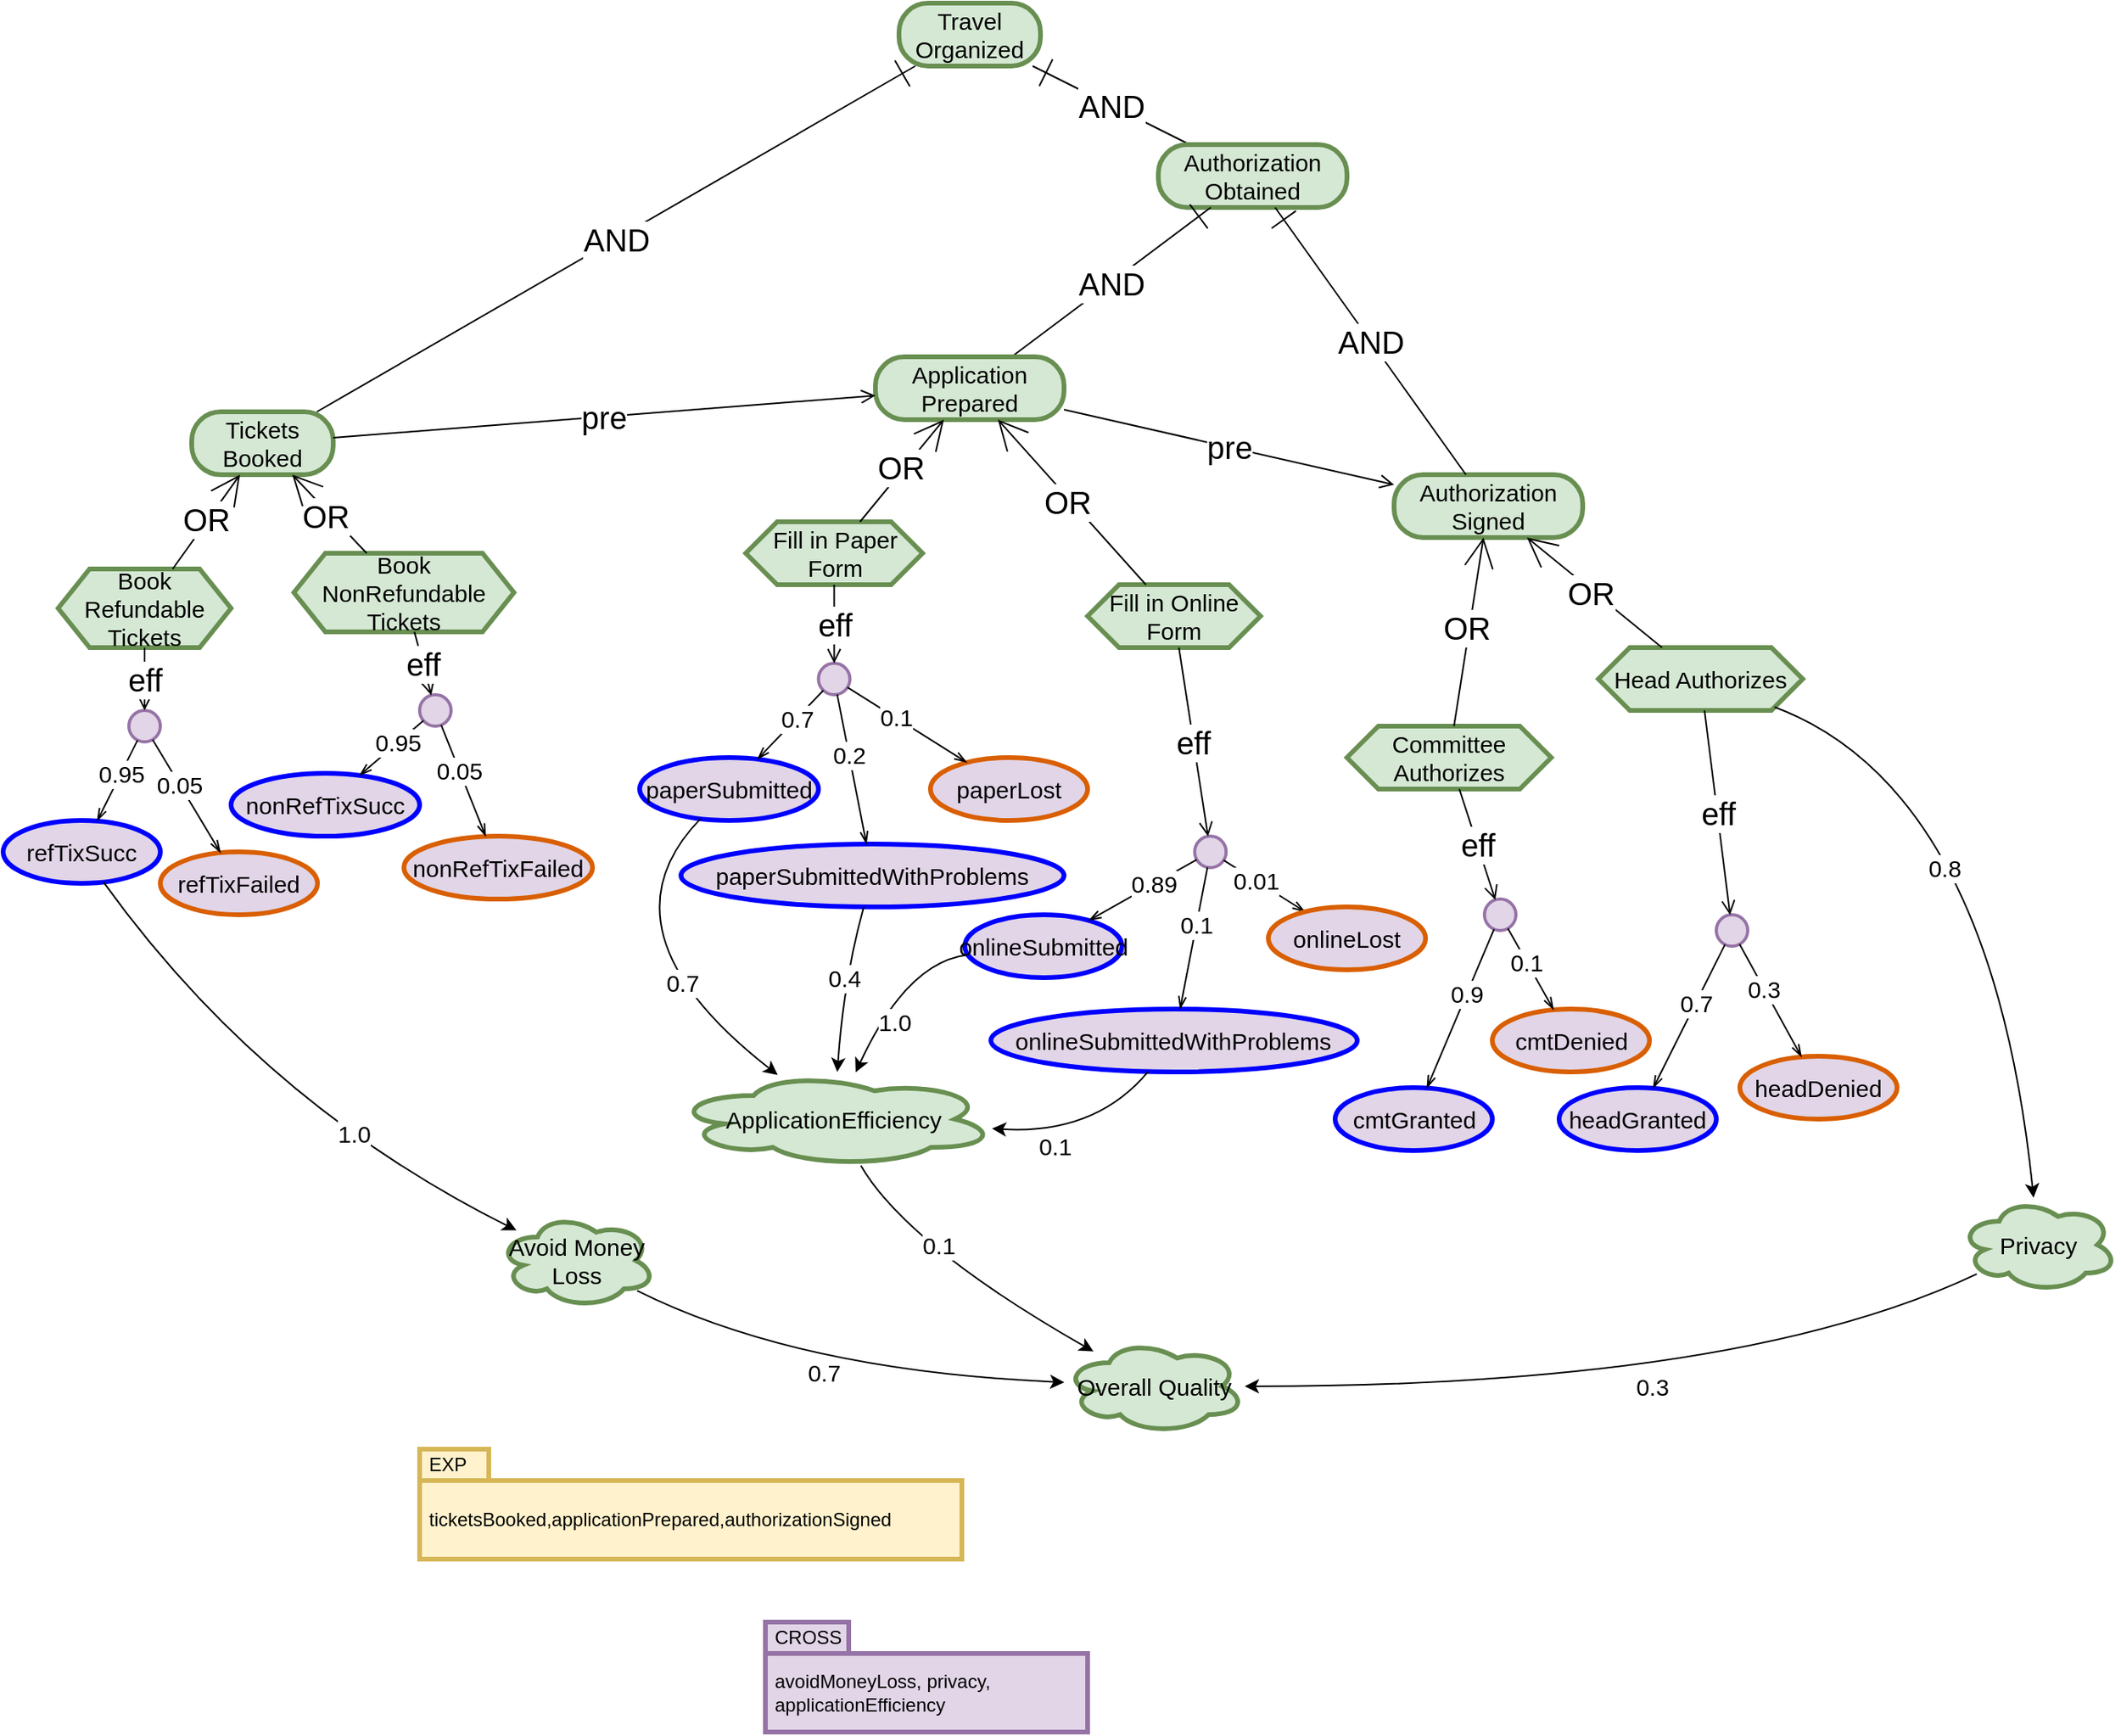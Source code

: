 <mxfile compressed="false" version="28.0.6">
  <diagram id="UxMqaiS_ZeVZrvt0yCDw" name="Page-1">
    <mxGraphModel dx="2510" dy="1709" grid="1" gridSize="10" guides="1" tooltips="1" connect="1" arrows="1" fold="1" page="1" pageScale="1" pageWidth="1100" pageHeight="850" math="0" shadow="0">
      <root>
        <mxCell id="0" />
        <mxCell id="1" parent="0" />
        <object label="Travel Organized" concept="goal" actor="default" runs="1" id="s7Z0I-bON0rsUeWnYovQ-42">
          <mxCell style="rounded=1;whiteSpace=wrap;html=1;arcSize=46;fillColor=#d5e8d4;strokeColor=#688F51;fontSize=15;strokeWidth=3;" parent="1" vertex="1">
            <mxGeometry x="-460" y="-690" width="90" height="40" as="geometry" />
          </mxCell>
        </object>
        <object label="Tickets Booked" concept="goal" actor="default" id="s7Z0I-bON0rsUeWnYovQ-43">
          <mxCell style="rounded=1;whiteSpace=wrap;html=1;arcSize=46;fillColor=#d5e8d4;strokeColor=#688F51;fontSize=15;strokeWidth=3;" parent="1" vertex="1">
            <mxGeometry x="-910" y="-430" width="90" height="40" as="geometry" />
          </mxCell>
        </object>
        <object label="Authorization Signed" concept="goal" actor="default" id="s7Z0I-bON0rsUeWnYovQ-44">
          <mxCell style="rounded=1;whiteSpace=wrap;html=1;arcSize=46;fillColor=#d5e8d4;strokeColor=#688F51;fontSize=15;strokeWidth=3;" parent="1" vertex="1">
            <mxGeometry x="-145" y="-390" width="120" height="40" as="geometry" />
          </mxCell>
        </object>
        <object label="AND" concept="andDecomp" id="s7Z0I-bON0rsUeWnYovQ-45">
          <mxCell style="rounded=0;orthogonalLoop=1;jettySize=auto;html=1;fontSize=20;endArrow=ERone;endFill=0;endSize=17;strokeColor=#000000;" parent="1" source="s7Z0I-bON0rsUeWnYovQ-43" target="s7Z0I-bON0rsUeWnYovQ-42" edge="1">
            <mxGeometry relative="1" as="geometry">
              <mxPoint x="-490" y="-310" as="sourcePoint" />
              <mxPoint x="-490" y="-360" as="targetPoint" />
            </mxGeometry>
          </mxCell>
        </object>
        <object label="AND" concept="andDecomp" id="s7Z0I-bON0rsUeWnYovQ-46">
          <mxCell style="rounded=0;orthogonalLoop=1;jettySize=auto;html=1;fontSize=20;endArrow=ERone;endFill=0;endSize=17;strokeColor=#000000;" parent="1" source="GwjDxypLxjsiFnKEREe--1" target="s7Z0I-bON0rsUeWnYovQ-42" edge="1">
            <mxGeometry relative="1" as="geometry">
              <mxPoint x="-647.778" y="-350" as="sourcePoint" />
              <mxPoint x="-592.222" y="-400" as="targetPoint" />
            </mxGeometry>
          </mxCell>
        </object>
        <object label="Book Refundable Tickets" concept="task" actor="default" id="s7Z0I-bON0rsUeWnYovQ-47">
          <mxCell style="shape=hexagon;perimeter=hexagonPerimeter2;whiteSpace=wrap;html=1;fixedSize=1;strokeWidth=3;fontSize=15;size=20;fillColor=#d5e8d4;strokeColor=#688F51;" parent="1" vertex="1">
            <mxGeometry x="-995" y="-330" width="110" height="50" as="geometry" />
          </mxCell>
        </object>
        <object label="Book NonRefundable Tickets" concept="task" actor="default" id="s7Z0I-bON0rsUeWnYovQ-48">
          <mxCell style="shape=hexagon;perimeter=hexagonPerimeter2;whiteSpace=wrap;html=1;fixedSize=1;strokeWidth=3;fontSize=15;size=20;fillColor=#d5e8d4;strokeColor=#688F51;" parent="1" vertex="1">
            <mxGeometry x="-845" y="-340" width="140" height="50" as="geometry" />
          </mxCell>
        </object>
        <object label="OR" concept="orDecomp" id="s7Z0I-bON0rsUeWnYovQ-49">
          <mxCell style="orthogonalLoop=1;jettySize=auto;html=1;fontSize=20;endArrow=open;endFill=0;endSize=17;strokeColor=#000000;curved=1;" parent="1" source="s7Z0I-bON0rsUeWnYovQ-47" target="s7Z0I-bON0rsUeWnYovQ-43" edge="1">
            <mxGeometry x="0.038" y="2" relative="1" as="geometry">
              <mxPoint x="-815" y="-390" as="sourcePoint" />
              <mxPoint x="-815" y="-450" as="targetPoint" />
              <mxPoint as="offset" />
            </mxGeometry>
          </mxCell>
        </object>
        <object label="OR" concept="orDecomp" id="s7Z0I-bON0rsUeWnYovQ-50">
          <mxCell style="orthogonalLoop=1;jettySize=auto;html=1;fontSize=20;endArrow=open;endFill=0;endSize=17;strokeColor=#000000;curved=1;" parent="1" source="s7Z0I-bON0rsUeWnYovQ-48" target="s7Z0I-bON0rsUeWnYovQ-43" edge="1">
            <mxGeometry x="0.038" y="2" relative="1" as="geometry">
              <mxPoint x="-775" y="-270" as="sourcePoint" />
              <mxPoint x="-869.286" y="-380" as="targetPoint" />
              <mxPoint as="offset" />
            </mxGeometry>
          </mxCell>
        </object>
        <object label="" concept="effectGroup" id="s7Z0I-bON0rsUeWnYovQ-51">
          <mxCell style="ellipse;whiteSpace=wrap;html=1;aspect=fixed;strokeWidth=2;fontSize=15;fillColor=#e1d5e7;strokeColor=#9673a6;" parent="1" vertex="1">
            <mxGeometry x="-950" y="-240" width="20" height="20" as="geometry" />
          </mxCell>
        </object>
        <object label="eff" concept="effectLink" id="s7Z0I-bON0rsUeWnYovQ-52">
          <mxCell style="orthogonalLoop=1;jettySize=auto;html=1;fontSize=20;endArrow=open;endFill=0;endSize=7;elbow=vertical;strokeColor=#000302;" parent="1" source="s7Z0I-bON0rsUeWnYovQ-47" target="s7Z0I-bON0rsUeWnYovQ-51" edge="1">
            <mxGeometry relative="1" as="geometry">
              <mxPoint x="-945" y="-250" as="sourcePoint" />
              <mxPoint x="-1160" y="-395" as="targetPoint" />
            </mxGeometry>
          </mxCell>
        </object>
        <object label="refTixSucc" concept="effect" status="attainment" actor="" id="s7Z0I-bON0rsUeWnYovQ-53">
          <mxCell style="ellipse;whiteSpace=wrap;html=1;strokeWidth=3;fontSize=15;fillColor=#e1d5e7;strokeColor=#0000FF;" parent="1" vertex="1">
            <mxGeometry x="-1030" y="-170" width="100" height="40" as="geometry" />
          </mxCell>
        </object>
        <object label="refTixFailed" concept="effect" status="failure" actor="" id="s7Z0I-bON0rsUeWnYovQ-54">
          <mxCell style="ellipse;whiteSpace=wrap;html=1;strokeWidth=3;fontSize=15;fillColor=#e1d5e7;strokeColor=#d95f02;" parent="1" vertex="1">
            <mxGeometry x="-930" y="-150" width="100" height="40" as="geometry" />
          </mxCell>
        </object>
        <object label="0.95" concept="effectGroupLink" id="s7Z0I-bON0rsUeWnYovQ-55">
          <mxCell style="endArrow=openThin;html=1;fontSize=15;endFill=0;elbow=vertical;curved=1;strokeColor=#000000;" parent="1" source="s7Z0I-bON0rsUeWnYovQ-51" target="s7Z0I-bON0rsUeWnYovQ-53" edge="1">
            <mxGeometry x="-0.2" width="50" height="50" relative="1" as="geometry">
              <mxPoint x="-943.472" y="-221.056" as="sourcePoint" />
              <mxPoint x="-969.194" y="-169.612" as="targetPoint" />
              <mxPoint as="offset" />
            </mxGeometry>
          </mxCell>
        </object>
        <object label="0.05" concept="effectGroupLink" id="s7Z0I-bON0rsUeWnYovQ-56">
          <mxCell style="endArrow=openThin;html=1;fontSize=15;endFill=0;elbow=vertical;curved=1;strokeColor=#000000;" parent="1" source="s7Z0I-bON0rsUeWnYovQ-51" target="s7Z0I-bON0rsUeWnYovQ-54" edge="1">
            <mxGeometry x="-0.2" width="50" height="50" relative="1" as="geometry">
              <mxPoint x="-981.555" y="-127.448" as="sourcePoint" />
              <mxPoint x="-1028.088" y="-74.408" as="targetPoint" />
              <mxPoint as="offset" />
            </mxGeometry>
          </mxCell>
        </object>
        <object label="" concept="effectGroup" id="s7Z0I-bON0rsUeWnYovQ-57">
          <mxCell style="ellipse;whiteSpace=wrap;html=1;aspect=fixed;strokeWidth=2;fontSize=15;fillColor=#e1d5e7;strokeColor=#9673a6;" parent="1" vertex="1">
            <mxGeometry x="-765" y="-250" width="20" height="20" as="geometry" />
          </mxCell>
        </object>
        <object label="eff" concept="effectLink" id="s7Z0I-bON0rsUeWnYovQ-58">
          <mxCell style="orthogonalLoop=1;jettySize=auto;html=1;fontSize=20;endArrow=open;endFill=0;endSize=7;elbow=vertical;strokeColor=#000302;" parent="1" source="s7Z0I-bON0rsUeWnYovQ-48" target="s7Z0I-bON0rsUeWnYovQ-57" edge="1">
            <mxGeometry relative="1" as="geometry">
              <mxPoint x="-715" y="-220" as="sourcePoint" />
              <mxPoint x="-930" y="-365" as="targetPoint" />
            </mxGeometry>
          </mxCell>
        </object>
        <object label="nonRefTixSucc" concept="effect" status="attainment" actor="" id="s7Z0I-bON0rsUeWnYovQ-59">
          <mxCell style="ellipse;whiteSpace=wrap;html=1;strokeWidth=3;fontSize=15;fillColor=#e1d5e7;strokeColor=#0000FF;" parent="1" vertex="1">
            <mxGeometry x="-885" y="-200" width="120" height="40" as="geometry" />
          </mxCell>
        </object>
        <object label="nonRefTixFailed" concept="effect" status="failure" actor="" id="s7Z0I-bON0rsUeWnYovQ-60">
          <mxCell style="ellipse;whiteSpace=wrap;html=1;strokeWidth=3;fontSize=15;fillColor=#e1d5e7;strokeColor=#d95f02;" parent="1" vertex="1">
            <mxGeometry x="-775" y="-160" width="120" height="40" as="geometry" />
          </mxCell>
        </object>
        <object label="0.95" concept="effectGroupLink" id="s7Z0I-bON0rsUeWnYovQ-61">
          <mxCell style="endArrow=openThin;html=1;fontSize=15;endFill=0;elbow=vertical;curved=1;strokeColor=#000000;" parent="1" source="s7Z0I-bON0rsUeWnYovQ-57" target="s7Z0I-bON0rsUeWnYovQ-59" edge="1">
            <mxGeometry x="-0.2" width="50" height="50" relative="1" as="geometry">
              <mxPoint x="-618" y="-135" as="sourcePoint" />
              <mxPoint x="-618" y="-85" as="targetPoint" />
              <mxPoint as="offset" />
            </mxGeometry>
          </mxCell>
        </object>
        <object label="0.05" concept="effectGroupLink" id="s7Z0I-bON0rsUeWnYovQ-62">
          <mxCell style="endArrow=openThin;html=1;fontSize=15;endFill=0;elbow=vertical;curved=1;strokeColor=#000000;" parent="1" source="s7Z0I-bON0rsUeWnYovQ-57" target="s7Z0I-bON0rsUeWnYovQ-60" edge="1">
            <mxGeometry x="-0.2" width="50" height="50" relative="1" as="geometry">
              <mxPoint x="-751.555" y="-97.448" as="sourcePoint" />
              <mxPoint x="-798.088" y="-44.408" as="targetPoint" />
              <mxPoint as="offset" />
            </mxGeometry>
          </mxCell>
        </object>
        <object label="Committee Authorizes" concept="task" actor="default" id="s7Z0I-bON0rsUeWnYovQ-63">
          <mxCell style="shape=hexagon;perimeter=hexagonPerimeter2;whiteSpace=wrap;html=1;fixedSize=1;strokeWidth=3;fontSize=15;size=20;fillColor=#d5e8d4;strokeColor=#688F51;" parent="1" vertex="1">
            <mxGeometry x="-175" y="-230" width="130" height="40" as="geometry" />
          </mxCell>
        </object>
        <object label="Head Authorizes" concept="task" actor="default" id="s7Z0I-bON0rsUeWnYovQ-64">
          <mxCell style="shape=hexagon;perimeter=hexagonPerimeter2;whiteSpace=wrap;html=1;fixedSize=1;strokeWidth=3;fontSize=15;size=20;fillColor=#d5e8d4;strokeColor=#688F51;" parent="1" vertex="1">
            <mxGeometry x="-15" y="-280" width="130" height="40" as="geometry" />
          </mxCell>
        </object>
        <object label="OR" concept="orDecomp" id="s7Z0I-bON0rsUeWnYovQ-65">
          <mxCell style="orthogonalLoop=1;jettySize=auto;html=1;fontSize=20;endArrow=open;endFill=0;endSize=17;strokeColor=#000000;curved=1;" parent="1" source="s7Z0I-bON0rsUeWnYovQ-63" target="s7Z0I-bON0rsUeWnYovQ-44" edge="1">
            <mxGeometry x="0.038" y="2" relative="1" as="geometry">
              <mxPoint x="-593.81" y="-250" as="sourcePoint" />
              <mxPoint x="-650.952" y="-310" as="targetPoint" />
              <mxPoint as="offset" />
            </mxGeometry>
          </mxCell>
        </object>
        <object label="OR" concept="orDecomp" id="s7Z0I-bON0rsUeWnYovQ-66">
          <mxCell style="orthogonalLoop=1;jettySize=auto;html=1;fontSize=20;endArrow=open;endFill=0;endSize=17;strokeColor=#000000;curved=1;" parent="1" source="s7Z0I-bON0rsUeWnYovQ-64" target="s7Z0I-bON0rsUeWnYovQ-44" edge="1">
            <mxGeometry x="0.038" y="2" relative="1" as="geometry">
              <mxPoint x="-334.091" y="-210" as="sourcePoint" />
              <mxPoint x="-330.909" y="-280" as="targetPoint" />
              <mxPoint as="offset" />
            </mxGeometry>
          </mxCell>
        </object>
        <object label="" concept="effectGroup" id="s7Z0I-bON0rsUeWnYovQ-67">
          <mxCell style="ellipse;whiteSpace=wrap;html=1;aspect=fixed;strokeWidth=2;fontSize=15;fillColor=#e1d5e7;strokeColor=#9673a6;" parent="1" vertex="1">
            <mxGeometry x="-87.5" y="-120" width="20" height="20" as="geometry" />
          </mxCell>
        </object>
        <object label="eff" concept="effectLink" id="s7Z0I-bON0rsUeWnYovQ-68">
          <mxCell style="orthogonalLoop=1;jettySize=auto;html=1;fontSize=20;endArrow=open;endFill=0;endSize=7;elbow=vertical;strokeColor=#000302;" parent="1" source="s7Z0I-bON0rsUeWnYovQ-63" target="s7Z0I-bON0rsUeWnYovQ-67" edge="1">
            <mxGeometry relative="1" as="geometry">
              <mxPoint x="-300" y="-120" as="sourcePoint" />
              <mxPoint x="-515" y="-265" as="targetPoint" />
            </mxGeometry>
          </mxCell>
        </object>
        <object label="cmtGranted" concept="effect" status="attainment" actor="" id="s7Z0I-bON0rsUeWnYovQ-69">
          <mxCell style="ellipse;whiteSpace=wrap;html=1;strokeWidth=3;fontSize=15;fillColor=#e1d5e7;strokeColor=#0000FF;" parent="1" vertex="1">
            <mxGeometry x="-182.5" width="100" height="40" as="geometry" />
          </mxCell>
        </object>
        <object label="cmtDenied" concept="effect" status="failure" actor="" id="s7Z0I-bON0rsUeWnYovQ-70">
          <mxCell style="ellipse;whiteSpace=wrap;html=1;strokeWidth=3;fontSize=15;fillColor=#e1d5e7;strokeColor=#d95f02;" parent="1" vertex="1">
            <mxGeometry x="-82.5" y="-50" width="100" height="40" as="geometry" />
          </mxCell>
        </object>
        <object label="0.9" concept="effectGroupLink" id="s7Z0I-bON0rsUeWnYovQ-71">
          <mxCell style="endArrow=openThin;html=1;fontSize=15;endFill=0;elbow=vertical;curved=1;strokeColor=#000000;" parent="1" source="s7Z0I-bON0rsUeWnYovQ-67" target="s7Z0I-bON0rsUeWnYovQ-69" edge="1">
            <mxGeometry x="-0.2" width="50" height="50" relative="1" as="geometry">
              <mxPoint x="109.5" y="-35" as="sourcePoint" />
              <mxPoint x="109.5" y="15" as="targetPoint" />
              <mxPoint as="offset" />
            </mxGeometry>
          </mxCell>
        </object>
        <object label="0.1" concept="effectGroupLink" id="s7Z0I-bON0rsUeWnYovQ-72">
          <mxCell style="endArrow=openThin;html=1;fontSize=15;endFill=0;elbow=vertical;curved=1;strokeColor=#000000;" parent="1" source="s7Z0I-bON0rsUeWnYovQ-67" target="s7Z0I-bON0rsUeWnYovQ-70" edge="1">
            <mxGeometry x="-0.2" width="50" height="50" relative="1" as="geometry">
              <mxPoint x="-24.055" y="2.552" as="sourcePoint" />
              <mxPoint x="-70.588" y="55.592" as="targetPoint" />
              <mxPoint as="offset" />
            </mxGeometry>
          </mxCell>
        </object>
        <object label="" concept="effectGroup" id="s7Z0I-bON0rsUeWnYovQ-73">
          <mxCell style="ellipse;whiteSpace=wrap;html=1;aspect=fixed;strokeWidth=2;fontSize=15;fillColor=#e1d5e7;strokeColor=#9673a6;" parent="1" vertex="1">
            <mxGeometry x="60" y="-110" width="20" height="20" as="geometry" />
          </mxCell>
        </object>
        <object label="eff" concept="effectLink" id="s7Z0I-bON0rsUeWnYovQ-74">
          <mxCell style="orthogonalLoop=1;jettySize=auto;html=1;fontSize=20;endArrow=open;endFill=0;endSize=7;elbow=vertical;strokeColor=#000302;" parent="1" source="s7Z0I-bON0rsUeWnYovQ-64" target="s7Z0I-bON0rsUeWnYovQ-73" edge="1">
            <mxGeometry relative="1" as="geometry">
              <mxPoint x="-100" y="-200" as="sourcePoint" />
              <mxPoint x="-315" y="-345" as="targetPoint" />
            </mxGeometry>
          </mxCell>
        </object>
        <object label="headGranted" concept="effect" status="attainment" actor="" id="s7Z0I-bON0rsUeWnYovQ-75">
          <mxCell style="ellipse;whiteSpace=wrap;html=1;strokeWidth=3;fontSize=15;fillColor=#e1d5e7;strokeColor=#0000FF;" parent="1" vertex="1">
            <mxGeometry x="-40" width="100" height="40" as="geometry" />
          </mxCell>
        </object>
        <object label="headDenied" concept="effect" status="failure" actor="" id="s7Z0I-bON0rsUeWnYovQ-76">
          <mxCell style="ellipse;whiteSpace=wrap;html=1;strokeWidth=3;fontSize=15;fillColor=#e1d5e7;strokeColor=#d95f02;" parent="1" vertex="1">
            <mxGeometry x="75" y="-20" width="100" height="40" as="geometry" />
          </mxCell>
        </object>
        <object label="0.7" concept="effectGroupLink" id="s7Z0I-bON0rsUeWnYovQ-77">
          <mxCell style="endArrow=openThin;html=1;fontSize=15;endFill=0;elbow=vertical;curved=1;strokeColor=#000000;" parent="1" source="s7Z0I-bON0rsUeWnYovQ-73" target="s7Z0I-bON0rsUeWnYovQ-75" edge="1">
            <mxGeometry x="-0.2" width="50" height="50" relative="1" as="geometry">
              <mxPoint x="-123" y="-65" as="sourcePoint" />
              <mxPoint x="-123" y="-15" as="targetPoint" />
              <mxPoint as="offset" />
            </mxGeometry>
          </mxCell>
        </object>
        <object label="0.3" concept="effectGroupLink" id="s7Z0I-bON0rsUeWnYovQ-78">
          <mxCell style="endArrow=openThin;html=1;fontSize=15;endFill=0;elbow=vertical;curved=1;strokeColor=#000000;" parent="1" source="s7Z0I-bON0rsUeWnYovQ-73" target="s7Z0I-bON0rsUeWnYovQ-76" edge="1">
            <mxGeometry x="-0.2" width="50" height="50" relative="1" as="geometry">
              <mxPoint x="-256.555" y="-27.448" as="sourcePoint" />
              <mxPoint x="-303.088" y="25.592" as="targetPoint" />
              <mxPoint as="offset" />
            </mxGeometry>
          </mxCell>
        </object>
        <object label="Avoid Money Loss" concept="quality" actor="default" id="s7Z0I-bON0rsUeWnYovQ-84">
          <mxCell style="ellipse;shape=cloud;whiteSpace=wrap;html=1;strokeWidth=3;fontSize=15;fillColor=#d5e8d4;strokeColor=#688F51;" parent="1" vertex="1">
            <mxGeometry x="-715" y="80" width="100" height="60" as="geometry" />
          </mxCell>
        </object>
        <object label="1.0" concept="contributionLink" id="s7Z0I-bON0rsUeWnYovQ-85">
          <mxCell style="endArrow=classic;html=1;fontSize=15;elbow=vertical;curved=1;strokeColor=#000000;" parent="1" source="s7Z0I-bON0rsUeWnYovQ-53" target="s7Z0I-bON0rsUeWnYovQ-84" edge="1">
            <mxGeometry x="0.32" y="9" relative="1" as="geometry">
              <mxPoint x="-540" y="20.095" as="sourcePoint" />
              <mxPoint x="-486.683" y="20.029" as="targetPoint" />
              <Array as="points">
                <mxPoint x="-865" y="10" />
              </Array>
              <mxPoint as="offset" />
            </mxGeometry>
          </mxCell>
        </object>
        <object label="Privacy" concept="quality" actor="default" id="s7Z0I-bON0rsUeWnYovQ-86">
          <mxCell style="ellipse;shape=cloud;whiteSpace=wrap;html=1;strokeWidth=3;fontSize=15;fillColor=#d5e8d4;strokeColor=#688F51;" parent="1" vertex="1">
            <mxGeometry x="215" y="70" width="100" height="60" as="geometry" />
          </mxCell>
        </object>
        <object label="0.8" concept="contributionLink" id="s7Z0I-bON0rsUeWnYovQ-87">
          <mxCell style="endArrow=classic;html=1;fontSize=15;elbow=vertical;curved=1;strokeColor=#000000;" parent="1" source="s7Z0I-bON0rsUeWnYovQ-64" target="s7Z0I-bON0rsUeWnYovQ-86" edge="1">
            <mxGeometry x="-0.051" y="-35" relative="1" as="geometry">
              <mxPoint x="-110" y="40" as="sourcePoint" />
              <mxPoint x="-655" y="60" as="targetPoint" />
              <Array as="points">
                <mxPoint x="235" y="-190" />
              </Array>
              <mxPoint as="offset" />
            </mxGeometry>
          </mxCell>
        </object>
        <object label="Overall Quality" concept="quality" actor="default" id="s7Z0I-bON0rsUeWnYovQ-89">
          <mxCell style="ellipse;shape=cloud;whiteSpace=wrap;html=1;strokeWidth=3;fontSize=15;fillColor=#d5e8d4;strokeColor=#688F51;" parent="1" vertex="1">
            <mxGeometry x="-355" y="160" width="115" height="60" as="geometry" />
          </mxCell>
        </object>
        <object label="0.7" concept="contributionLink" id="s7Z0I-bON0rsUeWnYovQ-90">
          <mxCell style="endArrow=classic;html=1;fontSize=15;elbow=vertical;curved=1;strokeColor=#000000;" parent="1" source="s7Z0I-bON0rsUeWnYovQ-84" target="s7Z0I-bON0rsUeWnYovQ-89" edge="1">
            <mxGeometry x="-0.077" relative="1" as="geometry">
              <mxPoint x="-380" y="20.095" as="sourcePoint" />
              <mxPoint x="-326.683" y="20.029" as="targetPoint" />
              <Array as="points">
                <mxPoint x="-525" y="180" />
              </Array>
              <mxPoint as="offset" />
            </mxGeometry>
          </mxCell>
        </object>
        <object label="0.3" concept="contributionLink" id="s7Z0I-bON0rsUeWnYovQ-91">
          <mxCell style="endArrow=classic;html=1;fontSize=15;elbow=vertical;curved=1;strokeColor=#000000;" parent="1" source="s7Z0I-bON0rsUeWnYovQ-86" target="s7Z0I-bON0rsUeWnYovQ-89" edge="1">
            <mxGeometry x="-0.077" relative="1" as="geometry">
              <mxPoint x="-571.552" y="82.299" as="sourcePoint" />
              <mxPoint x="-465" y="110" as="targetPoint" />
              <Array as="points">
                <mxPoint x="75" y="190" />
              </Array>
              <mxPoint as="offset" />
            </mxGeometry>
          </mxCell>
        </object>
        <object label="Authorization Obtained" concept="goal" actor="default" id="GwjDxypLxjsiFnKEREe--1">
          <mxCell style="rounded=1;whiteSpace=wrap;html=1;arcSize=46;fillColor=#d5e8d4;strokeColor=#688F51;fontSize=15;strokeWidth=3;" parent="1" vertex="1">
            <mxGeometry x="-295" y="-600" width="120" height="40" as="geometry" />
          </mxCell>
        </object>
        <object label="AND" concept="andDecomp" id="GwjDxypLxjsiFnKEREe--2">
          <mxCell style="rounded=0;orthogonalLoop=1;jettySize=auto;html=1;fontSize=20;endArrow=ERone;endFill=0;endSize=17;strokeColor=#000000;" parent="1" source="s7Z0I-bON0rsUeWnYovQ-44" target="GwjDxypLxjsiFnKEREe--1" edge="1">
            <mxGeometry relative="1" as="geometry">
              <mxPoint x="-300.0" y="-480" as="sourcePoint" />
              <mxPoint x="-420" y="-523.636" as="targetPoint" />
            </mxGeometry>
          </mxCell>
        </object>
        <object label="AND" concept="andDecomp" id="GwjDxypLxjsiFnKEREe--3">
          <mxCell style="rounded=0;orthogonalLoop=1;jettySize=auto;html=1;fontSize=20;endArrow=ERone;endFill=0;endSize=17;strokeColor=#000000;" parent="1" source="GwjDxypLxjsiFnKEREe--4" target="GwjDxypLxjsiFnKEREe--1" edge="1">
            <mxGeometry relative="1" as="geometry">
              <mxPoint x="-335" y="-370" as="sourcePoint" />
              <mxPoint x="-455" y="-420" as="targetPoint" />
            </mxGeometry>
          </mxCell>
        </object>
        <object label="Application Prepared" concept="goal" actor="default" id="GwjDxypLxjsiFnKEREe--4">
          <mxCell style="rounded=1;whiteSpace=wrap;html=1;arcSize=46;fillColor=#d5e8d4;strokeColor=#688F51;fontSize=15;strokeWidth=3;" parent="1" vertex="1">
            <mxGeometry x="-475" y="-465" width="120" height="40" as="geometry" />
          </mxCell>
        </object>
        <object label="Fill in Paper Form" concept="task" actor="default" id="GwjDxypLxjsiFnKEREe--5">
          <mxCell style="shape=hexagon;perimeter=hexagonPerimeter2;whiteSpace=wrap;html=1;fixedSize=1;strokeWidth=3;fontSize=15;size=20;fillColor=#d5e8d4;strokeColor=#688F51;" parent="1" vertex="1">
            <mxGeometry x="-557.5" y="-360" width="112.5" height="40" as="geometry" />
          </mxCell>
        </object>
        <object label="Fill in Online Form" concept="task" actor="default" id="GwjDxypLxjsiFnKEREe--6">
          <mxCell style="shape=hexagon;perimeter=hexagonPerimeter2;whiteSpace=wrap;html=1;fixedSize=1;strokeWidth=3;fontSize=15;size=20;fillColor=#d5e8d4;strokeColor=#688F51;" parent="1" vertex="1">
            <mxGeometry x="-340" y="-320" width="110" height="40" as="geometry" />
          </mxCell>
        </object>
        <object label="OR" concept="orDecomp" id="GwjDxypLxjsiFnKEREe--7">
          <mxCell style="orthogonalLoop=1;jettySize=auto;html=1;fontSize=20;endArrow=open;endFill=0;endSize=17;strokeColor=#000000;curved=1;" parent="1" source="GwjDxypLxjsiFnKEREe--5" target="GwjDxypLxjsiFnKEREe--4" edge="1">
            <mxGeometry x="0.038" y="2" relative="1" as="geometry">
              <mxPoint x="-166.364" y="-230" as="sourcePoint" />
              <mxPoint x="-118.636" y="-300" as="targetPoint" />
              <mxPoint as="offset" />
            </mxGeometry>
          </mxCell>
        </object>
        <object label="OR" concept="orDecomp" id="GwjDxypLxjsiFnKEREe--8">
          <mxCell style="orthogonalLoop=1;jettySize=auto;html=1;fontSize=20;endArrow=open;endFill=0;endSize=17;strokeColor=#000000;curved=1;" parent="1" source="GwjDxypLxjsiFnKEREe--6" target="GwjDxypLxjsiFnKEREe--4" edge="1">
            <mxGeometry x="0.038" y="2" relative="1" as="geometry">
              <mxPoint x="-400.312" y="-270" as="sourcePoint" />
              <mxPoint x="-363.438" y="-310" as="targetPoint" />
              <mxPoint as="offset" />
            </mxGeometry>
          </mxCell>
        </object>
        <object label="" concept="effectGroup" id="GwjDxypLxjsiFnKEREe--9">
          <mxCell style="ellipse;whiteSpace=wrap;html=1;aspect=fixed;strokeWidth=2;fontSize=15;fillColor=#e1d5e7;strokeColor=#9673a6;" parent="1" vertex="1">
            <mxGeometry x="-511.25" y="-270" width="20" height="20" as="geometry" />
          </mxCell>
        </object>
        <object label="eff" concept="effectLink" id="GwjDxypLxjsiFnKEREe--10">
          <mxCell style="orthogonalLoop=1;jettySize=auto;html=1;fontSize=20;endArrow=open;endFill=0;endSize=7;elbow=vertical;strokeColor=#000302;rounded=0;" parent="1" source="GwjDxypLxjsiFnKEREe--5" target="GwjDxypLxjsiFnKEREe--9" edge="1">
            <mxGeometry relative="1" as="geometry">
              <mxPoint x="-455" y="-280" as="sourcePoint" />
              <mxPoint x="-670" y="-425" as="targetPoint" />
            </mxGeometry>
          </mxCell>
        </object>
        <object label="paperSubmitted" concept="effect" status="attainment" actor="" id="GwjDxypLxjsiFnKEREe--11">
          <mxCell style="ellipse;whiteSpace=wrap;html=1;strokeWidth=3;fontSize=15;fillColor=#e1d5e7;strokeColor=#0000FF;" parent="1" vertex="1">
            <mxGeometry x="-625" y="-210" width="113.75" height="40" as="geometry" />
          </mxCell>
        </object>
        <object label="paperLost" concept="effect" status="failure" actor="" id="GwjDxypLxjsiFnKEREe--12">
          <mxCell style="ellipse;whiteSpace=wrap;html=1;strokeWidth=3;fontSize=15;fillColor=#e1d5e7;strokeColor=#d95f02;" parent="1" vertex="1">
            <mxGeometry x="-440" y="-210" width="100" height="40" as="geometry" />
          </mxCell>
        </object>
        <object label="0.7" concept="effectGroupLink" id="GwjDxypLxjsiFnKEREe--13">
          <mxCell style="endArrow=openThin;html=1;fontSize=15;endFill=0;elbow=vertical;strokeColor=#000000;rounded=0;" parent="1" source="GwjDxypLxjsiFnKEREe--9" target="GwjDxypLxjsiFnKEREe--11" edge="1">
            <mxGeometry x="-0.2" width="50" height="50" relative="1" as="geometry">
              <mxPoint x="-358" y="-195" as="sourcePoint" />
              <mxPoint x="-358" y="-145" as="targetPoint" />
              <mxPoint as="offset" />
            </mxGeometry>
          </mxCell>
        </object>
        <object label="0.1" concept="effectGroupLink" id="GwjDxypLxjsiFnKEREe--14">
          <mxCell style="endArrow=openThin;html=1;fontSize=15;endFill=0;elbow=vertical;strokeColor=#000000;rounded=0;" parent="1" source="GwjDxypLxjsiFnKEREe--9" target="GwjDxypLxjsiFnKEREe--12" edge="1">
            <mxGeometry x="-0.2" width="50" height="50" relative="1" as="geometry">
              <mxPoint x="-491.555" y="-157.448" as="sourcePoint" />
              <mxPoint x="-538.088" y="-104.408" as="targetPoint" />
              <mxPoint as="offset" />
            </mxGeometry>
          </mxCell>
        </object>
        <object label="ApplicationEfficiency" concept="quality" actor="default" id="GwjDxypLxjsiFnKEREe--15">
          <mxCell style="ellipse;shape=cloud;whiteSpace=wrap;html=1;strokeWidth=3;fontSize=15;fillColor=#d5e8d4;strokeColor=#688F51;" parent="1" vertex="1">
            <mxGeometry x="-603.75" y="-10" width="205" height="60" as="geometry" />
          </mxCell>
        </object>
        <object label="" concept="effectGroup" id="GwjDxypLxjsiFnKEREe--16">
          <mxCell style="ellipse;whiteSpace=wrap;html=1;aspect=fixed;strokeWidth=2;fontSize=15;fillColor=#e1d5e7;strokeColor=#9673a6;" parent="1" vertex="1">
            <mxGeometry x="-271.87" y="-160" width="20" height="20" as="geometry" />
          </mxCell>
        </object>
        <object label="eff" concept="effectLink" id="GwjDxypLxjsiFnKEREe--17">
          <mxCell style="orthogonalLoop=1;jettySize=auto;html=1;fontSize=20;endArrow=open;endFill=0;endSize=7;elbow=vertical;strokeColor=#000302;rounded=0;" parent="1" source="GwjDxypLxjsiFnKEREe--6" target="GwjDxypLxjsiFnKEREe--16" edge="1">
            <mxGeometry relative="1" as="geometry">
              <mxPoint x="-261.87" y="-220" as="sourcePoint" />
              <mxPoint x="-476.87" y="-365" as="targetPoint" />
            </mxGeometry>
          </mxCell>
        </object>
        <object label="onlineSubmitted" concept="effect" status="attainment" actor="" id="GwjDxypLxjsiFnKEREe--18">
          <mxCell style="ellipse;whiteSpace=wrap;html=1;strokeWidth=3;fontSize=15;fillColor=#e1d5e7;strokeColor=#0000FF;" parent="1" vertex="1">
            <mxGeometry x="-418.12" y="-110" width="100" height="40" as="geometry" />
          </mxCell>
        </object>
        <object label="0.89" concept="effectGroupLink" id="GwjDxypLxjsiFnKEREe--20">
          <mxCell style="endArrow=openThin;html=1;fontSize=15;endFill=0;elbow=vertical;strokeColor=#000000;rounded=0;" parent="1" source="GwjDxypLxjsiFnKEREe--16" target="GwjDxypLxjsiFnKEREe--18" edge="1">
            <mxGeometry x="-0.2" width="50" height="50" relative="1" as="geometry">
              <mxPoint x="-164.87" y="-135" as="sourcePoint" />
              <mxPoint x="-164.87" y="-85" as="targetPoint" />
              <mxPoint as="offset" />
            </mxGeometry>
          </mxCell>
        </object>
        <object label="0.01" concept="effectGroupLink" id="GwjDxypLxjsiFnKEREe--21">
          <mxCell style="endArrow=openThin;html=1;fontSize=15;endFill=0;elbow=vertical;strokeColor=#000000;rounded=0;" parent="1" source="GwjDxypLxjsiFnKEREe--16" target="GwjDxypLxjsiFnKEREe--19" edge="1">
            <mxGeometry x="-0.2" width="50" height="50" relative="1" as="geometry">
              <mxPoint x="-298.425" y="-97.448" as="sourcePoint" />
              <mxPoint x="-344.958" y="-44.408" as="targetPoint" />
              <mxPoint as="offset" />
            </mxGeometry>
          </mxCell>
        </object>
        <object label="onlineSubmittedWithProblems" concept="effect" status="attainment" actor="" id="GwjDxypLxjsiFnKEREe--22">
          <mxCell style="ellipse;whiteSpace=wrap;html=1;strokeWidth=3;fontSize=15;fillColor=#e1d5e7;strokeColor=#0000FF;" parent="1" vertex="1">
            <mxGeometry x="-401.56" y="-50" width="233.13" height="40" as="geometry" />
          </mxCell>
        </object>
        <object label="0.1" concept="effectGroupLink" id="GwjDxypLxjsiFnKEREe--23">
          <mxCell style="endArrow=openThin;html=1;fontSize=15;endFill=0;elbow=vertical;strokeColor=#000000;rounded=0;" parent="1" source="GwjDxypLxjsiFnKEREe--16" target="GwjDxypLxjsiFnKEREe--22" edge="1">
            <mxGeometry x="-0.2" width="50" height="50" relative="1" as="geometry">
              <mxPoint x="-265" y="-120" as="sourcePoint" />
              <mxPoint x="-329.264" y="-96.333" as="targetPoint" />
              <mxPoint as="offset" />
            </mxGeometry>
          </mxCell>
        </object>
        <object label="paperSubmittedWithProblems" concept="effect" status="attainment" actor="" id="GwjDxypLxjsiFnKEREe--24">
          <mxCell style="ellipse;whiteSpace=wrap;html=1;strokeWidth=3;fontSize=15;fillColor=#e1d5e7;strokeColor=#0000FF;" parent="1" vertex="1">
            <mxGeometry x="-598.75" y="-155" width="243.75" height="40" as="geometry" />
          </mxCell>
        </object>
        <object label="0.2" concept="effectGroupLink" id="GwjDxypLxjsiFnKEREe--25">
          <mxCell style="endArrow=openThin;html=1;fontSize=15;endFill=0;elbow=vertical;strokeColor=#000000;rounded=0;" parent="1" source="GwjDxypLxjsiFnKEREe--9" target="GwjDxypLxjsiFnKEREe--24" edge="1">
            <mxGeometry x="-0.2" width="50" height="50" relative="1" as="geometry">
              <mxPoint x="-498.15" y="-242.762" as="sourcePoint" />
              <mxPoint x="-540.063" y="-198.965" as="targetPoint" />
              <mxPoint as="offset" />
            </mxGeometry>
          </mxCell>
        </object>
        <object label="onlineLost" concept="effect" status="failure" actor="" id="GwjDxypLxjsiFnKEREe--19">
          <mxCell style="ellipse;whiteSpace=wrap;html=1;strokeWidth=3;fontSize=15;fillColor=#e1d5e7;strokeColor=#d95f02;" parent="1" vertex="1">
            <mxGeometry x="-225" y="-115" width="100" height="40" as="geometry" />
          </mxCell>
        </object>
        <object label="0.7" concept="contributionLink" id="GwjDxypLxjsiFnKEREe--27">
          <mxCell style="endArrow=classic;html=1;fontSize=15;elbow=vertical;curved=1;strokeColor=#000000;" parent="1" source="GwjDxypLxjsiFnKEREe--11" target="GwjDxypLxjsiFnKEREe--15" edge="1">
            <mxGeometry x="0.32" y="9" relative="1" as="geometry">
              <mxPoint x="-515" y="-80" as="sourcePoint" />
              <mxPoint x="-653.312" y="52.27" as="targetPoint" />
              <Array as="points">
                <mxPoint x="-655" y="-100" />
              </Array>
              <mxPoint as="offset" />
            </mxGeometry>
          </mxCell>
        </object>
        <object label="0.4" concept="contributionLink" id="GwjDxypLxjsiFnKEREe--28">
          <mxCell style="endArrow=classic;html=1;fontSize=15;elbow=vertical;curved=1;strokeColor=#000000;" parent="1" source="GwjDxypLxjsiFnKEREe--24" target="GwjDxypLxjsiFnKEREe--15" edge="1">
            <mxGeometry x="-0.125" relative="1" as="geometry">
              <mxPoint x="-558.982" y="-160.002" as="sourcePoint" />
              <mxPoint x="-490.967" y="3.186" as="targetPoint" />
              <Array as="points">
                <mxPoint x="-495" y="-70" />
              </Array>
              <mxPoint as="offset" />
            </mxGeometry>
          </mxCell>
        </object>
        <object label="1.0" concept="contributionLink" id="GwjDxypLxjsiFnKEREe--29">
          <mxCell style="endArrow=classic;html=1;fontSize=15;elbow=vertical;curved=1;strokeColor=#000000;" parent="1" source="GwjDxypLxjsiFnKEREe--18" target="GwjDxypLxjsiFnKEREe--15" edge="1">
            <mxGeometry x="0.321" y="9" relative="1" as="geometry">
              <mxPoint x="-472.408" y="-105.021" as="sourcePoint" />
              <mxPoint x="-458.222" y="0.251" as="targetPoint" />
              <Array as="points">
                <mxPoint x="-455" y="-80" />
              </Array>
              <mxPoint as="offset" />
            </mxGeometry>
          </mxCell>
        </object>
        <object label="0.1" concept="contributionLink" id="GwjDxypLxjsiFnKEREe--30">
          <mxCell style="endArrow=classic;html=1;fontSize=15;elbow=vertical;curved=1;strokeColor=#000000;" parent="1" source="GwjDxypLxjsiFnKEREe--22" target="GwjDxypLxjsiFnKEREe--15" edge="1">
            <mxGeometry x="0.32" y="9" relative="1" as="geometry">
              <mxPoint x="-406.132" y="-74.417" as="sourcePoint" />
              <mxPoint x="-477.573" y="0.268" as="targetPoint" />
              <Array as="points">
                <mxPoint x="-335" y="30" />
              </Array>
              <mxPoint as="offset" />
            </mxGeometry>
          </mxCell>
        </object>
        <object label="0.1" concept="contributionLink" id="GwjDxypLxjsiFnKEREe--31">
          <mxCell style="endArrow=classic;html=1;fontSize=15;elbow=vertical;curved=1;strokeColor=#000000;" parent="1" source="GwjDxypLxjsiFnKEREe--15" target="s7Z0I-bON0rsUeWnYovQ-89" edge="1">
            <mxGeometry x="-0.224" y="10" relative="1" as="geometry">
              <mxPoint x="-291.304" y="-0.197" as="sourcePoint" />
              <mxPoint x="-390.623" y="35.709" as="targetPoint" />
              <Array as="points">
                <mxPoint x="-455" y="100" />
              </Array>
              <mxPoint as="offset" />
            </mxGeometry>
          </mxCell>
        </object>
        <object label="pre" concept="precedenceLink" id="GwjDxypLxjsiFnKEREe--32">
          <mxCell style="orthogonalLoop=1;jettySize=auto;html=1;fontSize=20;endArrow=open;endFill=0;endSize=7;elbow=vertical;curved=1;rounded=0;" parent="1" source="s7Z0I-bON0rsUeWnYovQ-43" target="GwjDxypLxjsiFnKEREe--4" edge="1">
            <mxGeometry relative="1" as="geometry">
              <mxPoint x="-615" y="-310" as="sourcePoint" />
              <mxPoint x="-555" y="-320" as="targetPoint" />
            </mxGeometry>
          </mxCell>
        </object>
        <object label="pre" concept="precedenceLink" id="GwjDxypLxjsiFnKEREe--33">
          <mxCell style="orthogonalLoop=1;jettySize=auto;html=1;fontSize=20;endArrow=open;endFill=0;endSize=7;elbow=vertical;curved=1;rounded=0;" parent="1" source="GwjDxypLxjsiFnKEREe--4" target="s7Z0I-bON0rsUeWnYovQ-44" edge="1">
            <mxGeometry relative="1" as="geometry">
              <mxPoint x="-825" y="-366.562" as="sourcePoint" />
              <mxPoint x="-450" y="-421.25" as="targetPoint" />
            </mxGeometry>
          </mxCell>
        </object>
        <mxCell id="MKijQN3wwjexypHAVnO0-4" value="" style="group" parent="1" vertex="1" connectable="0">
          <mxGeometry x="-765" y="230" width="345" height="70" as="geometry" />
        </mxCell>
        <object label="ticketsBooked,applicationPrepared,authorizationSigned" concept="export" usage="Comma separated list of identifiers. Predicates, variables: as-is. Goals, tasks, qualities: camel-case representation." id="MKijQN3wwjexypHAVnO0-5">
          <mxCell style="rounded=0;whiteSpace=wrap;html=1;fillColor=#fff2cc;strokeColor=#d6b656;align=left;labelPosition=center;verticalLabelPosition=middle;verticalAlign=middle;horizontal=1;strokeWidth=3;spacingLeft=4;" parent="MKijQN3wwjexypHAVnO0-4" vertex="1">
            <mxGeometry y="20" width="345" height="50" as="geometry" />
          </mxCell>
        </object>
        <mxCell id="MKijQN3wwjexypHAVnO0-6" value="EXP" style="rounded=0;whiteSpace=wrap;html=1;strokeColor=#d6b656;strokeWidth=3;align=left;verticalAlign=middle;spacingLeft=4;fontFamily=Helvetica;fontSize=12;fontColor=default;horizontal=1;fillColor=#fff2cc;" parent="MKijQN3wwjexypHAVnO0-4" vertex="1">
          <mxGeometry width="44.017" height="20" as="geometry" />
        </mxCell>
        <mxCell id="MKijQN3wwjexypHAVnO0-7" value="" style="group" parent="1" vertex="1" connectable="0">
          <mxGeometry x="-545" y="340" width="205" height="70" as="geometry" />
        </mxCell>
        <object label="avoidMoneyLoss, privacy, applicationEfficiency" concept="crossrun" usage="Comma separated list of identifiers. Predicates, variables (as-is), and qualities (camel-case representation)." id="MKijQN3wwjexypHAVnO0-8">
          <mxCell style="rounded=0;whiteSpace=wrap;html=1;fillColor=#e1d5e7;strokeColor=#9673a6;align=left;labelPosition=center;verticalLabelPosition=middle;verticalAlign=middle;horizontal=1;strokeWidth=3;spacingLeft=4;" parent="MKijQN3wwjexypHAVnO0-7" vertex="1">
            <mxGeometry y="20" width="205" height="50" as="geometry" />
          </mxCell>
        </object>
        <mxCell id="MKijQN3wwjexypHAVnO0-9" value="CROSS" style="rounded=0;whiteSpace=wrap;html=1;strokeColor=#9673a6;strokeWidth=3;align=left;verticalAlign=middle;spacingLeft=4;fontFamily=Helvetica;fontSize=12;fontColor=default;horizontal=1;fillColor=#e1d5e7;" parent="MKijQN3wwjexypHAVnO0-7" vertex="1">
          <mxGeometry width="53" height="20" as="geometry" />
        </mxCell>
      </root>
    </mxGraphModel>
  </diagram>
</mxfile>
